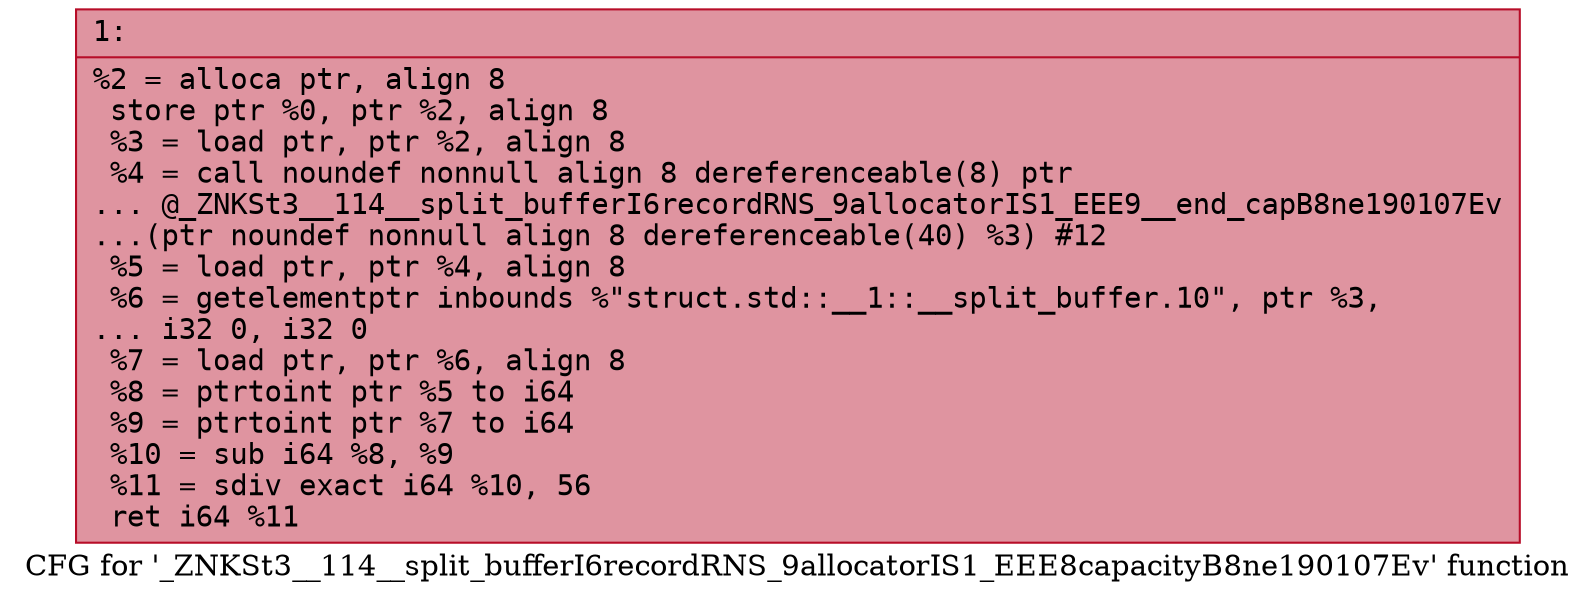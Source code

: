 digraph "CFG for '_ZNKSt3__114__split_bufferI6recordRNS_9allocatorIS1_EEE8capacityB8ne190107Ev' function" {
	label="CFG for '_ZNKSt3__114__split_bufferI6recordRNS_9allocatorIS1_EEE8capacityB8ne190107Ev' function";

	Node0x600001764460 [shape=record,color="#b70d28ff", style=filled, fillcolor="#b70d2870" fontname="Courier",label="{1:\l|  %2 = alloca ptr, align 8\l  store ptr %0, ptr %2, align 8\l  %3 = load ptr, ptr %2, align 8\l  %4 = call noundef nonnull align 8 dereferenceable(8) ptr\l... @_ZNKSt3__114__split_bufferI6recordRNS_9allocatorIS1_EEE9__end_capB8ne190107Ev\l...(ptr noundef nonnull align 8 dereferenceable(40) %3) #12\l  %5 = load ptr, ptr %4, align 8\l  %6 = getelementptr inbounds %\"struct.std::__1::__split_buffer.10\", ptr %3,\l... i32 0, i32 0\l  %7 = load ptr, ptr %6, align 8\l  %8 = ptrtoint ptr %5 to i64\l  %9 = ptrtoint ptr %7 to i64\l  %10 = sub i64 %8, %9\l  %11 = sdiv exact i64 %10, 56\l  ret i64 %11\l}"];
}
